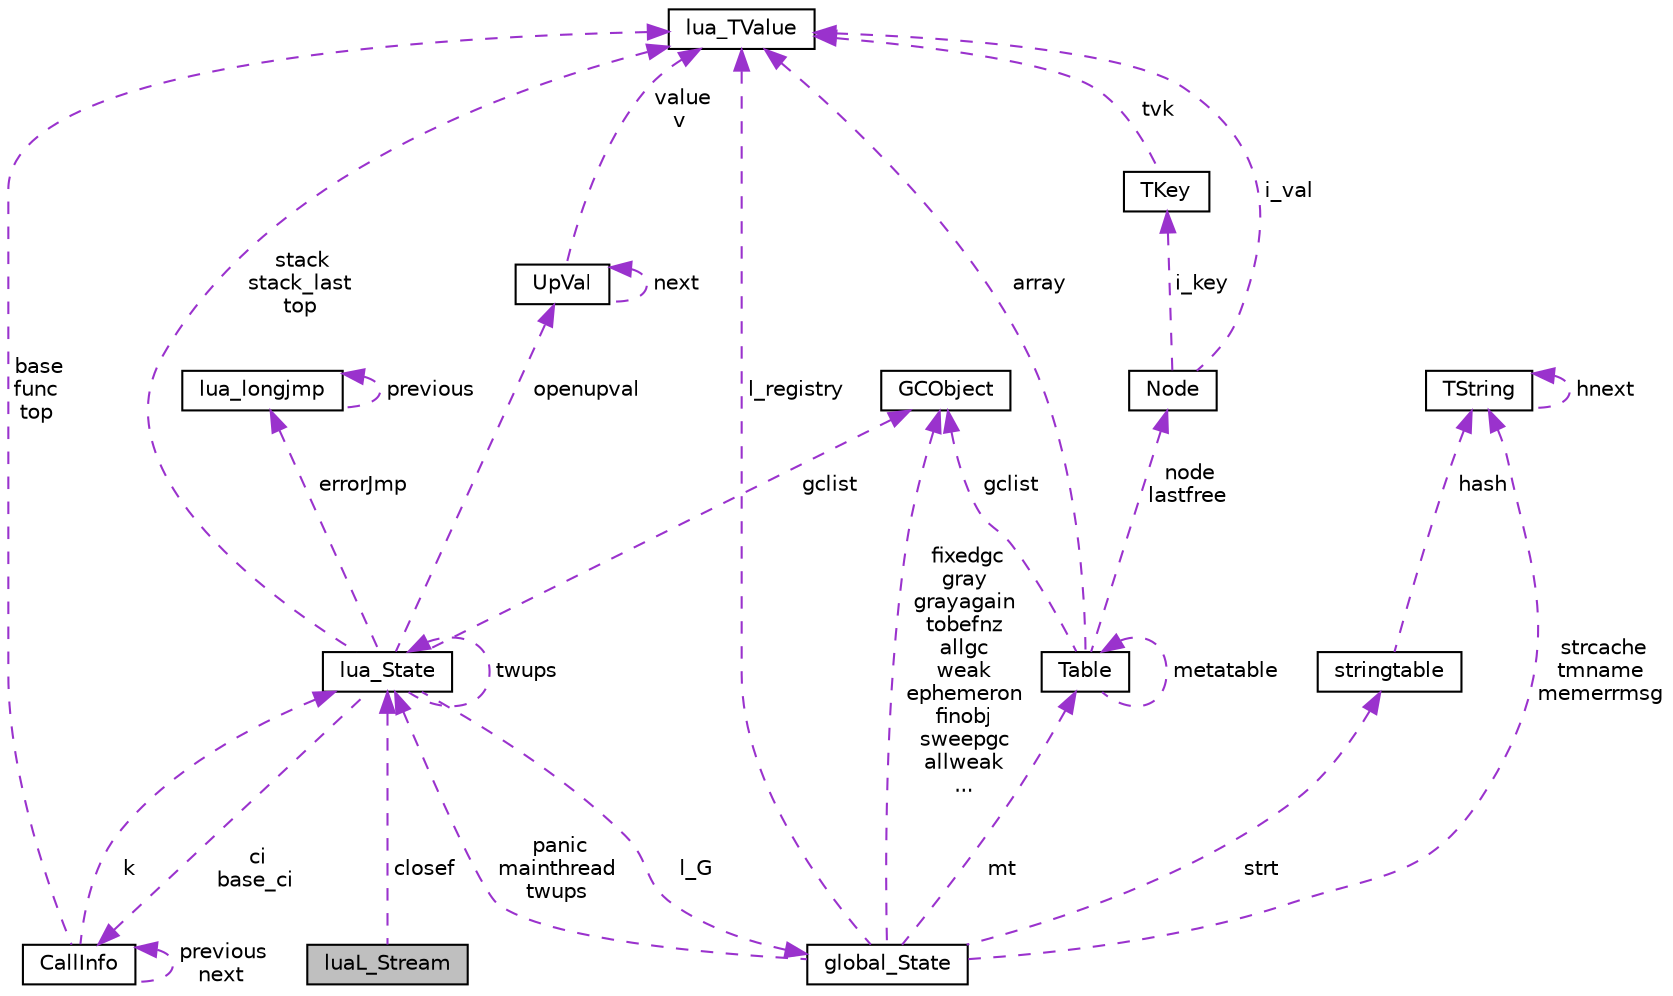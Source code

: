 digraph "luaL_Stream"
{
 // LATEX_PDF_SIZE
  edge [fontname="Helvetica",fontsize="10",labelfontname="Helvetica",labelfontsize="10"];
  node [fontname="Helvetica",fontsize="10",shape=record];
  Node1 [label="luaL_Stream",height=0.2,width=0.4,color="black", fillcolor="grey75", style="filled", fontcolor="black",tooltip=" "];
  Node2 -> Node1 [dir="back",color="darkorchid3",fontsize="10",style="dashed",label=" closef" ,fontname="Helvetica"];
  Node2 [label="lua_State",height=0.2,width=0.4,color="black", fillcolor="white", style="filled",URL="$structlua___state.html",tooltip=" "];
  Node3 -> Node2 [dir="back",color="darkorchid3",fontsize="10",style="dashed",label=" openupval" ,fontname="Helvetica"];
  Node3 [label="UpVal",height=0.2,width=0.4,color="black", fillcolor="white", style="filled",URL="$struct_up_val.html",tooltip=" "];
  Node3 -> Node3 [dir="back",color="darkorchid3",fontsize="10",style="dashed",label=" next" ,fontname="Helvetica"];
  Node4 -> Node3 [dir="back",color="darkorchid3",fontsize="10",style="dashed",label=" value\nv" ,fontname="Helvetica"];
  Node4 [label="lua_TValue",height=0.2,width=0.4,color="black", fillcolor="white", style="filled",URL="$structlua___t_value.html",tooltip=" "];
  Node4 -> Node2 [dir="back",color="darkorchid3",fontsize="10",style="dashed",label=" stack\nstack_last\ntop" ,fontname="Helvetica"];
  Node5 -> Node2 [dir="back",color="darkorchid3",fontsize="10",style="dashed",label=" errorJmp" ,fontname="Helvetica"];
  Node5 [label="lua_longjmp",height=0.2,width=0.4,color="black", fillcolor="white", style="filled",URL="$structlua__longjmp.html",tooltip=" "];
  Node5 -> Node5 [dir="back",color="darkorchid3",fontsize="10",style="dashed",label=" previous" ,fontname="Helvetica"];
  Node6 -> Node2 [dir="back",color="darkorchid3",fontsize="10",style="dashed",label=" l_G" ,fontname="Helvetica"];
  Node6 [label="global_State",height=0.2,width=0.4,color="black", fillcolor="white", style="filled",URL="$structglobal___state.html",tooltip=" "];
  Node4 -> Node6 [dir="back",color="darkorchid3",fontsize="10",style="dashed",label=" l_registry" ,fontname="Helvetica"];
  Node7 -> Node6 [dir="back",color="darkorchid3",fontsize="10",style="dashed",label=" strt" ,fontname="Helvetica"];
  Node7 [label="stringtable",height=0.2,width=0.4,color="black", fillcolor="white", style="filled",URL="$structstringtable.html",tooltip=" "];
  Node8 -> Node7 [dir="back",color="darkorchid3",fontsize="10",style="dashed",label=" hash" ,fontname="Helvetica"];
  Node8 [label="TString",height=0.2,width=0.4,color="black", fillcolor="white", style="filled",URL="$struct_t_string.html",tooltip=" "];
  Node8 -> Node8 [dir="back",color="darkorchid3",fontsize="10",style="dashed",label=" hnext" ,fontname="Helvetica"];
  Node8 -> Node6 [dir="back",color="darkorchid3",fontsize="10",style="dashed",label=" strcache\ntmname\nmemerrmsg" ,fontname="Helvetica"];
  Node9 -> Node6 [dir="back",color="darkorchid3",fontsize="10",style="dashed",label=" mt" ,fontname="Helvetica"];
  Node9 [label="Table",height=0.2,width=0.4,color="black", fillcolor="white", style="filled",URL="$struct_table.html",tooltip=" "];
  Node10 -> Node9 [dir="back",color="darkorchid3",fontsize="10",style="dashed",label=" node\nlastfree" ,fontname="Helvetica"];
  Node10 [label="Node",height=0.2,width=0.4,color="black", fillcolor="white", style="filled",URL="$struct_node.html",tooltip=" "];
  Node4 -> Node10 [dir="back",color="darkorchid3",fontsize="10",style="dashed",label=" i_val" ,fontname="Helvetica"];
  Node11 -> Node10 [dir="back",color="darkorchid3",fontsize="10",style="dashed",label=" i_key" ,fontname="Helvetica"];
  Node11 [label="TKey",height=0.2,width=0.4,color="black", fillcolor="white", style="filled",URL="$union_t_key.html",tooltip=" "];
  Node4 -> Node11 [dir="back",color="darkorchid3",fontsize="10",style="dashed",label=" tvk" ,fontname="Helvetica"];
  Node4 -> Node9 [dir="back",color="darkorchid3",fontsize="10",style="dashed",label=" array" ,fontname="Helvetica"];
  Node9 -> Node9 [dir="back",color="darkorchid3",fontsize="10",style="dashed",label=" metatable" ,fontname="Helvetica"];
  Node12 -> Node9 [dir="back",color="darkorchid3",fontsize="10",style="dashed",label=" gclist" ,fontname="Helvetica"];
  Node12 [label="GCObject",height=0.2,width=0.4,color="black", fillcolor="white", style="filled",URL="$struct_g_c_object.html",tooltip=" "];
  Node12 -> Node6 [dir="back",color="darkorchid3",fontsize="10",style="dashed",label=" fixedgc\ngray\ngrayagain\ntobefnz\nallgc\nweak\nephemeron\nfinobj\nsweepgc\nallweak\n..." ,fontname="Helvetica"];
  Node2 -> Node6 [dir="back",color="darkorchid3",fontsize="10",style="dashed",label=" panic\nmainthread\ntwups" ,fontname="Helvetica"];
  Node12 -> Node2 [dir="back",color="darkorchid3",fontsize="10",style="dashed",label=" gclist" ,fontname="Helvetica"];
  Node2 -> Node2 [dir="back",color="darkorchid3",fontsize="10",style="dashed",label=" twups" ,fontname="Helvetica"];
  Node13 -> Node2 [dir="back",color="darkorchid3",fontsize="10",style="dashed",label=" ci\nbase_ci" ,fontname="Helvetica"];
  Node13 [label="CallInfo",height=0.2,width=0.4,color="black", fillcolor="white", style="filled",URL="$struct_call_info.html",tooltip=" "];
  Node4 -> Node13 [dir="back",color="darkorchid3",fontsize="10",style="dashed",label=" base\nfunc\ntop" ,fontname="Helvetica"];
  Node2 -> Node13 [dir="back",color="darkorchid3",fontsize="10",style="dashed",label=" k" ,fontname="Helvetica"];
  Node13 -> Node13 [dir="back",color="darkorchid3",fontsize="10",style="dashed",label=" previous\nnext" ,fontname="Helvetica"];
}
